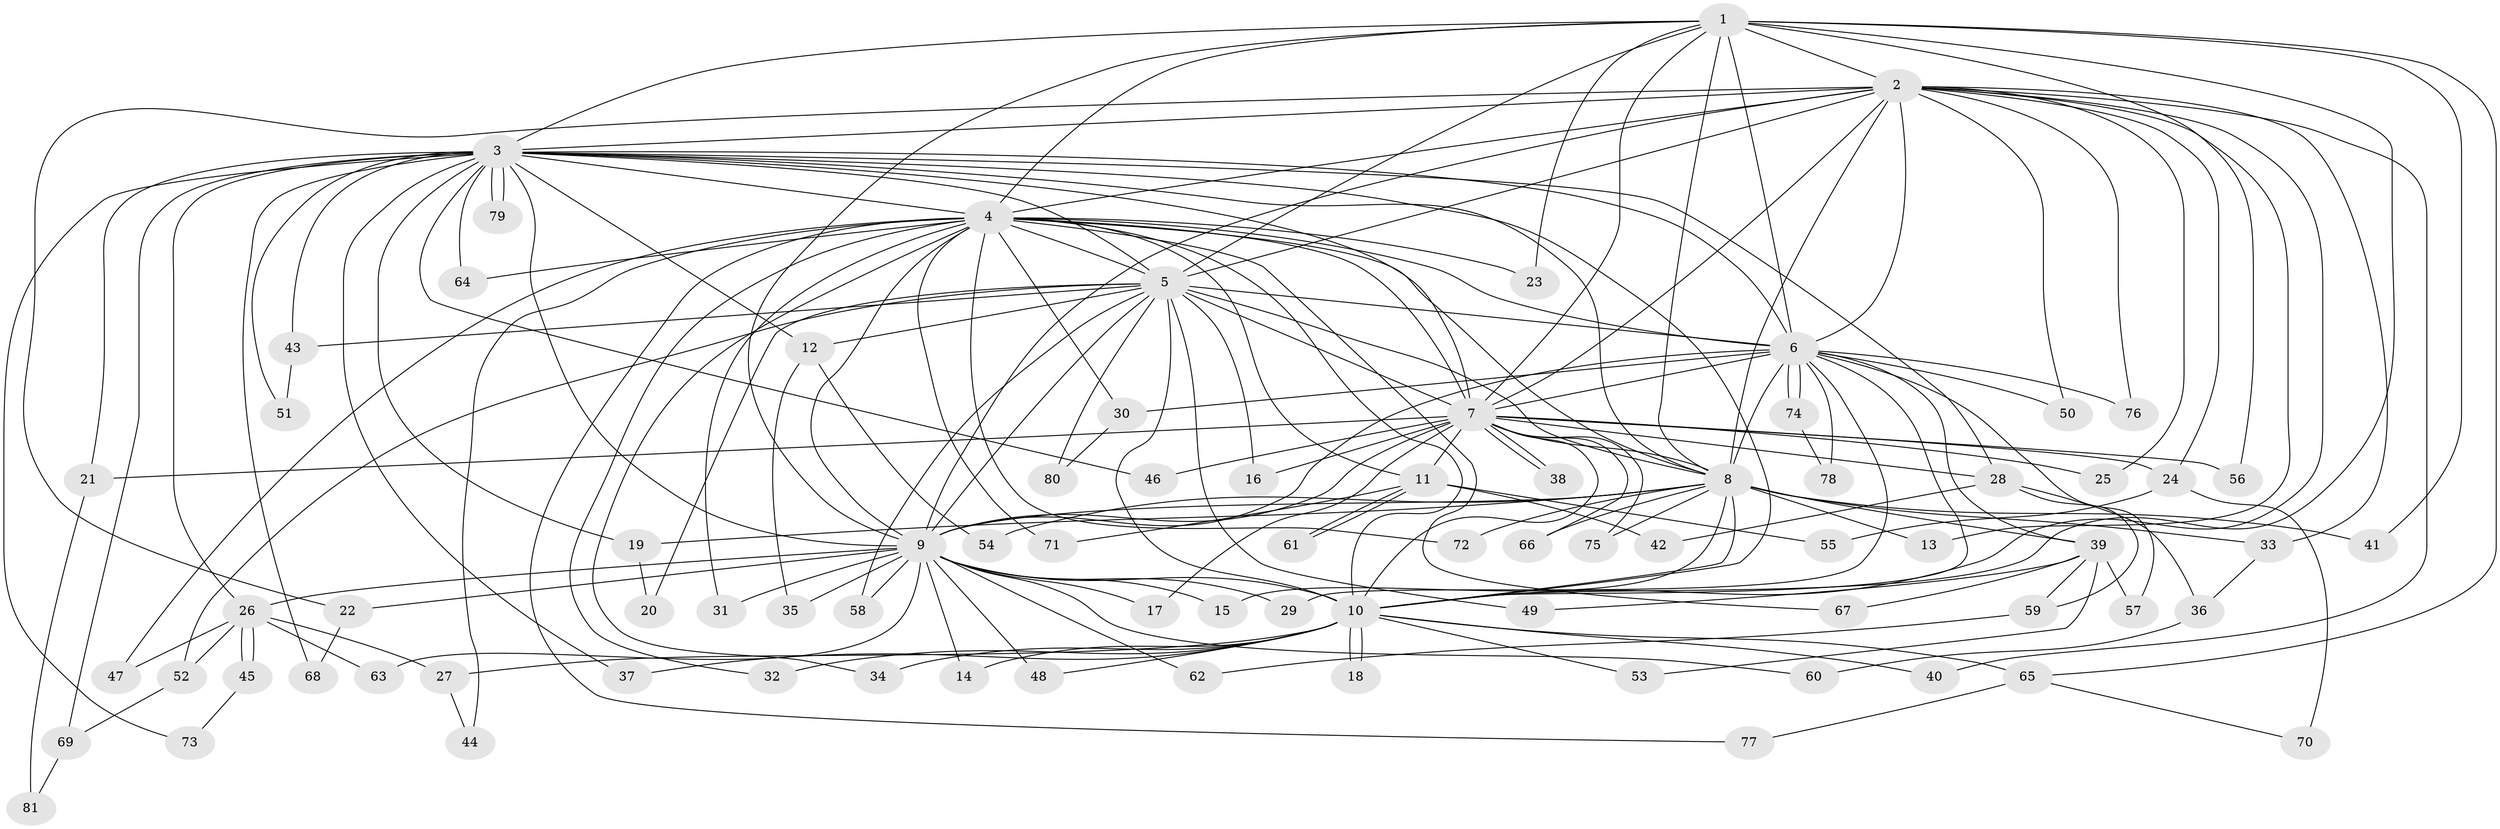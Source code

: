 // Generated by graph-tools (version 1.1) at 2025/01/03/09/25 03:01:14]
// undirected, 81 vertices, 187 edges
graph export_dot {
graph [start="1"]
  node [color=gray90,style=filled];
  1;
  2;
  3;
  4;
  5;
  6;
  7;
  8;
  9;
  10;
  11;
  12;
  13;
  14;
  15;
  16;
  17;
  18;
  19;
  20;
  21;
  22;
  23;
  24;
  25;
  26;
  27;
  28;
  29;
  30;
  31;
  32;
  33;
  34;
  35;
  36;
  37;
  38;
  39;
  40;
  41;
  42;
  43;
  44;
  45;
  46;
  47;
  48;
  49;
  50;
  51;
  52;
  53;
  54;
  55;
  56;
  57;
  58;
  59;
  60;
  61;
  62;
  63;
  64;
  65;
  66;
  67;
  68;
  69;
  70;
  71;
  72;
  73;
  74;
  75;
  76;
  77;
  78;
  79;
  80;
  81;
  1 -- 2;
  1 -- 3;
  1 -- 4;
  1 -- 5;
  1 -- 6;
  1 -- 7;
  1 -- 8;
  1 -- 9;
  1 -- 10;
  1 -- 23;
  1 -- 41;
  1 -- 56;
  1 -- 65;
  2 -- 3;
  2 -- 4;
  2 -- 5;
  2 -- 6;
  2 -- 7;
  2 -- 8;
  2 -- 9;
  2 -- 10;
  2 -- 13;
  2 -- 22;
  2 -- 24;
  2 -- 25;
  2 -- 33;
  2 -- 40;
  2 -- 50;
  2 -- 76;
  3 -- 4;
  3 -- 5;
  3 -- 6;
  3 -- 7;
  3 -- 8;
  3 -- 9;
  3 -- 10;
  3 -- 12;
  3 -- 19;
  3 -- 21;
  3 -- 26;
  3 -- 28;
  3 -- 37;
  3 -- 43;
  3 -- 46;
  3 -- 51;
  3 -- 64;
  3 -- 68;
  3 -- 69;
  3 -- 73;
  3 -- 79;
  3 -- 79;
  4 -- 5;
  4 -- 6;
  4 -- 7;
  4 -- 8;
  4 -- 9;
  4 -- 10;
  4 -- 11;
  4 -- 23;
  4 -- 30;
  4 -- 31;
  4 -- 32;
  4 -- 34;
  4 -- 44;
  4 -- 47;
  4 -- 64;
  4 -- 67;
  4 -- 71;
  4 -- 72;
  4 -- 77;
  5 -- 6;
  5 -- 7;
  5 -- 8;
  5 -- 9;
  5 -- 10;
  5 -- 12;
  5 -- 16;
  5 -- 20;
  5 -- 43;
  5 -- 49;
  5 -- 52;
  5 -- 58;
  5 -- 80;
  6 -- 7;
  6 -- 8;
  6 -- 9;
  6 -- 10;
  6 -- 29;
  6 -- 30;
  6 -- 39;
  6 -- 50;
  6 -- 57;
  6 -- 74;
  6 -- 74;
  6 -- 76;
  6 -- 78;
  7 -- 8;
  7 -- 9;
  7 -- 10;
  7 -- 11;
  7 -- 16;
  7 -- 17;
  7 -- 21;
  7 -- 24;
  7 -- 25;
  7 -- 28;
  7 -- 38;
  7 -- 38;
  7 -- 46;
  7 -- 56;
  7 -- 66;
  7 -- 75;
  8 -- 9;
  8 -- 10;
  8 -- 13;
  8 -- 15;
  8 -- 19;
  8 -- 33;
  8 -- 39;
  8 -- 41;
  8 -- 54;
  8 -- 66;
  8 -- 72;
  8 -- 75;
  9 -- 10;
  9 -- 14;
  9 -- 15;
  9 -- 17;
  9 -- 22;
  9 -- 26;
  9 -- 29;
  9 -- 31;
  9 -- 35;
  9 -- 48;
  9 -- 58;
  9 -- 60;
  9 -- 62;
  9 -- 63;
  10 -- 14;
  10 -- 18;
  10 -- 18;
  10 -- 27;
  10 -- 32;
  10 -- 34;
  10 -- 37;
  10 -- 40;
  10 -- 48;
  10 -- 53;
  10 -- 65;
  11 -- 42;
  11 -- 55;
  11 -- 61;
  11 -- 61;
  11 -- 71;
  12 -- 35;
  12 -- 54;
  19 -- 20;
  21 -- 81;
  22 -- 68;
  24 -- 55;
  24 -- 70;
  26 -- 27;
  26 -- 45;
  26 -- 45;
  26 -- 47;
  26 -- 52;
  26 -- 63;
  27 -- 44;
  28 -- 36;
  28 -- 42;
  28 -- 59;
  30 -- 80;
  33 -- 36;
  36 -- 60;
  39 -- 49;
  39 -- 53;
  39 -- 57;
  39 -- 59;
  39 -- 67;
  43 -- 51;
  45 -- 73;
  52 -- 69;
  59 -- 62;
  65 -- 70;
  65 -- 77;
  69 -- 81;
  74 -- 78;
}
